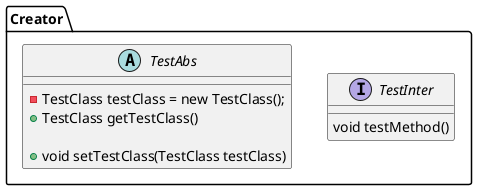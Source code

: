 @startuml umlToCode
package Creator{
    interface TestInter{
        void testMethod()
    }

    abstract class TestAbs{
        -TestClass testClass = new TestClass();
        +TestClass getTestClass()

        +void setTestClass(TestClass testClass)
    }
}


@enduml